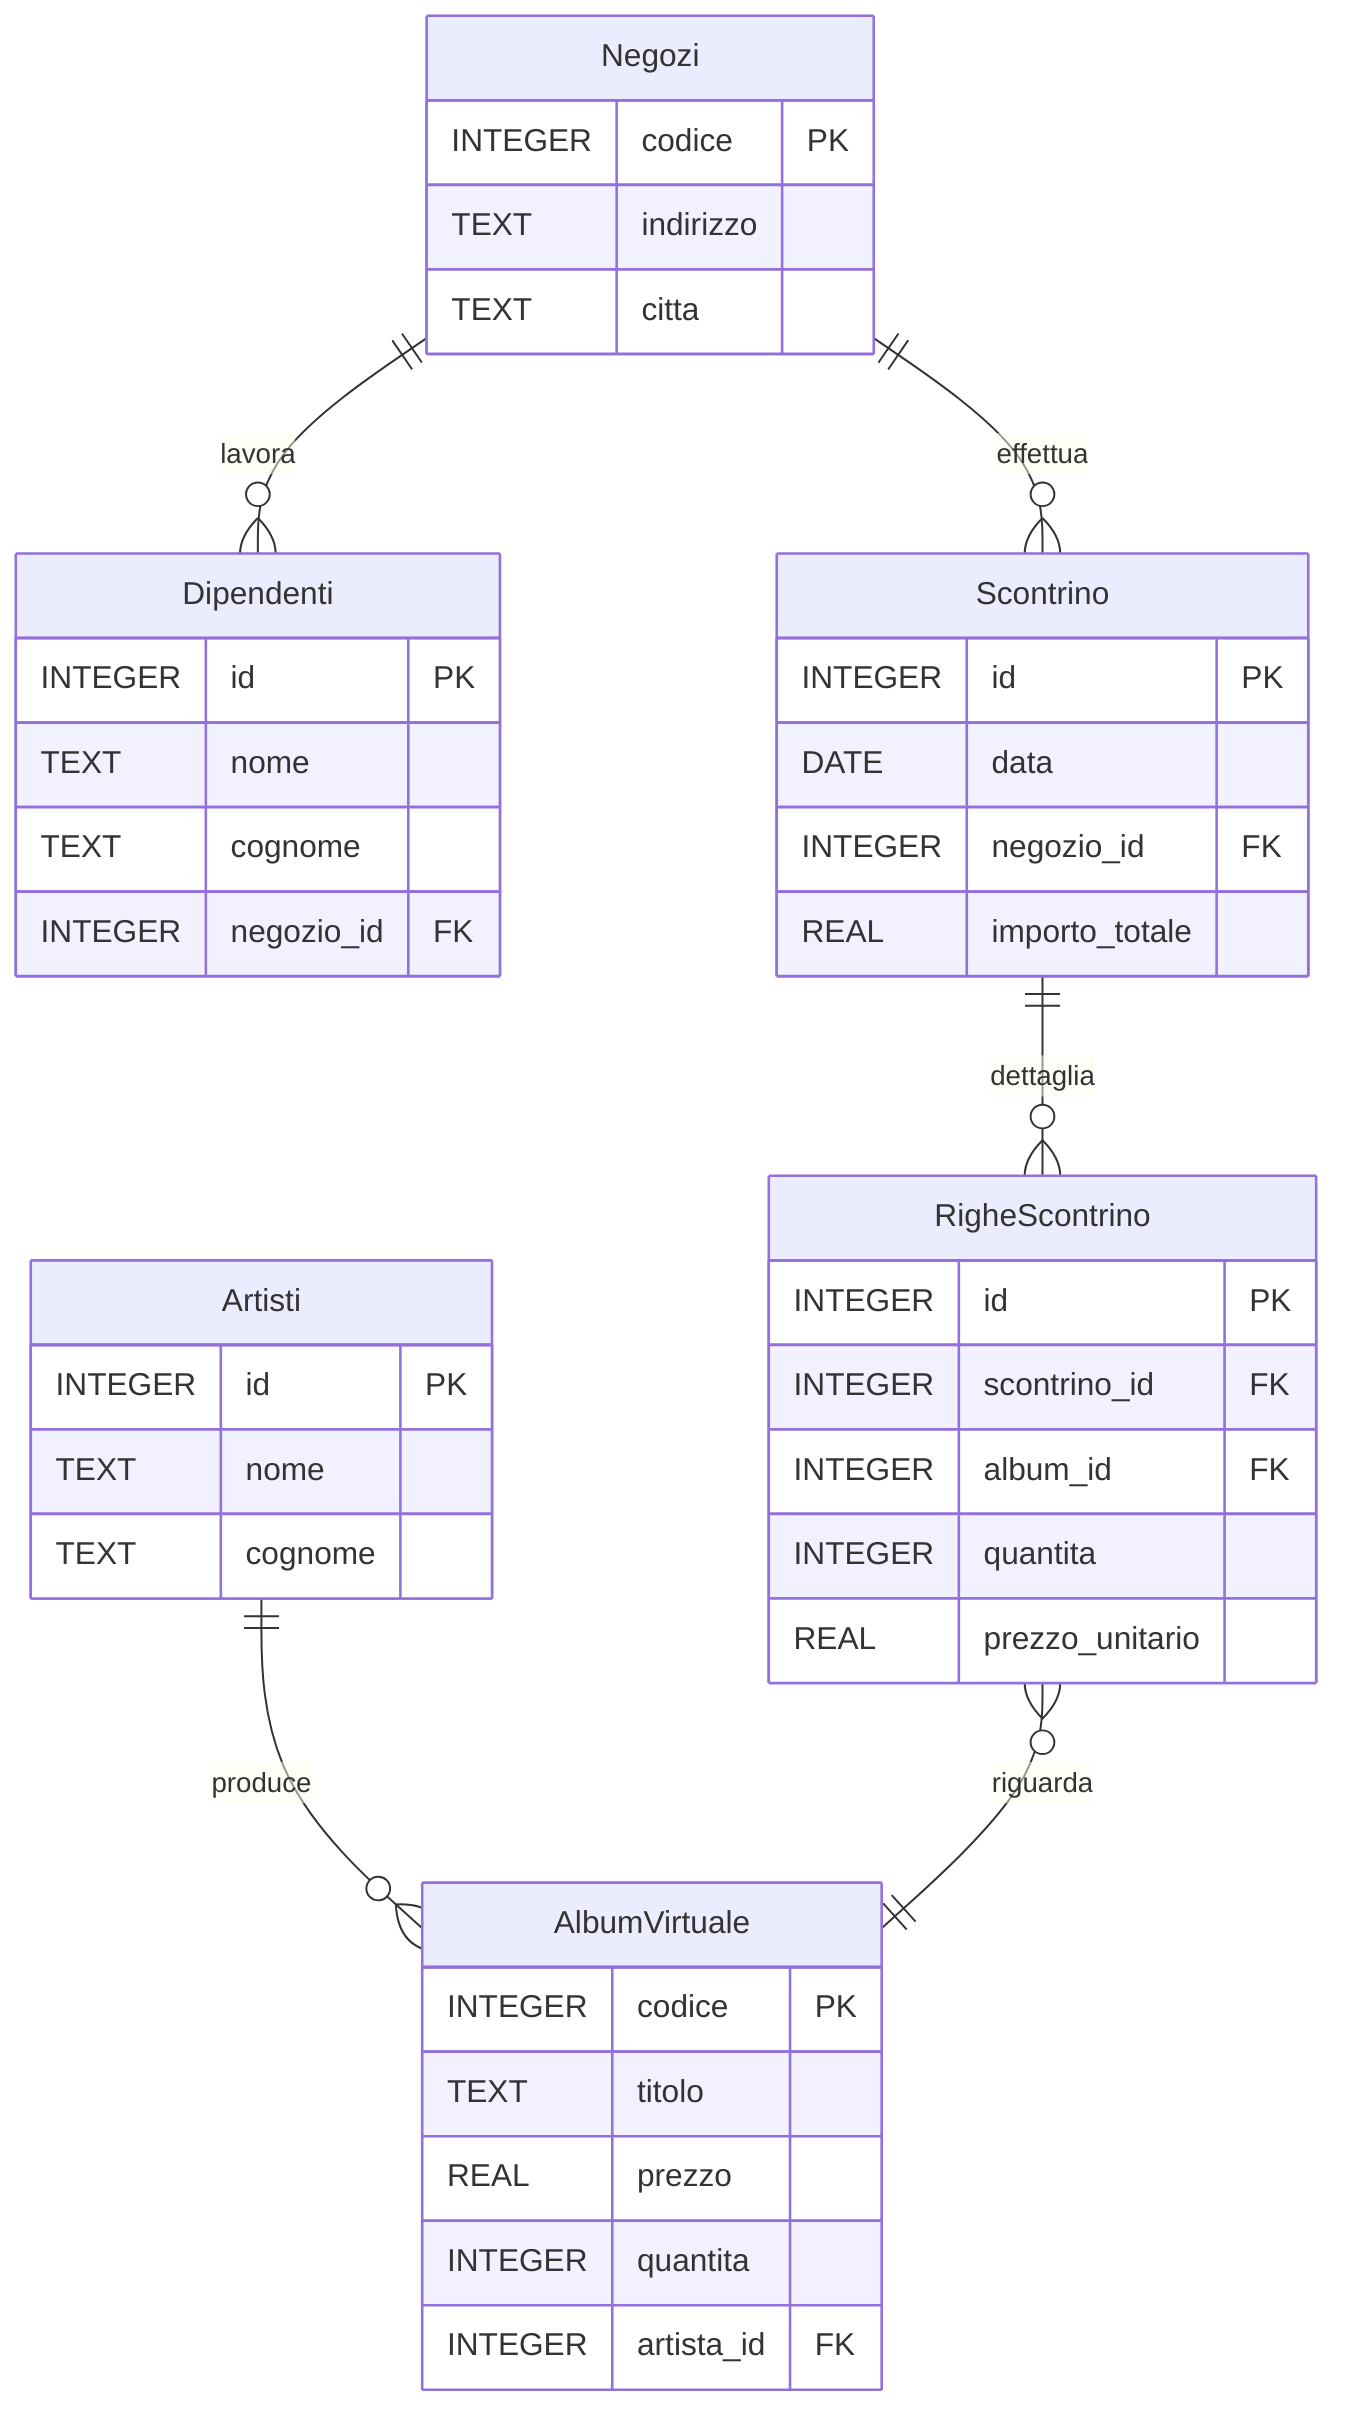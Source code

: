 erDiagram
    Negozi ||--o{ Dipendenti : "lavora"
    Negozi ||--o{ Scontrino : "effettua"
    Artisti ||--o{ AlbumVirtuale : "produce"
    Scontrino ||--o{ RigheScontrino : "dettaglia"
    RigheScontrino }o--|| AlbumVirtuale : "riguarda"
    RigheScontrino {
        INTEGER id PK
        INTEGER scontrino_id FK
        INTEGER album_id FK
        INTEGER quantita
        REAL prezzo_unitario
    }

    %% Scontrino }o--o{ AlbumVirtuale : "puo essere venduto in"

    Negozi {
        INTEGER codice PK
        TEXT indirizzo
        TEXT citta
    }

    Dipendenti {
        INTEGER id PK
        TEXT nome
        TEXT cognome
        INTEGER negozio_id FK
    }

    Artisti {
        INTEGER id PK
        TEXT nome
        TEXT cognome
    }

    AlbumVirtuale {
        INTEGER codice PK
        TEXT titolo
        REAL prezzo
        INTEGER quantita
        INTEGER artista_id FK
    }

    Scontrino {
        INTEGER id PK
        DATE data
        INTEGER negozio_id FK
        REAL importo_totale
    }